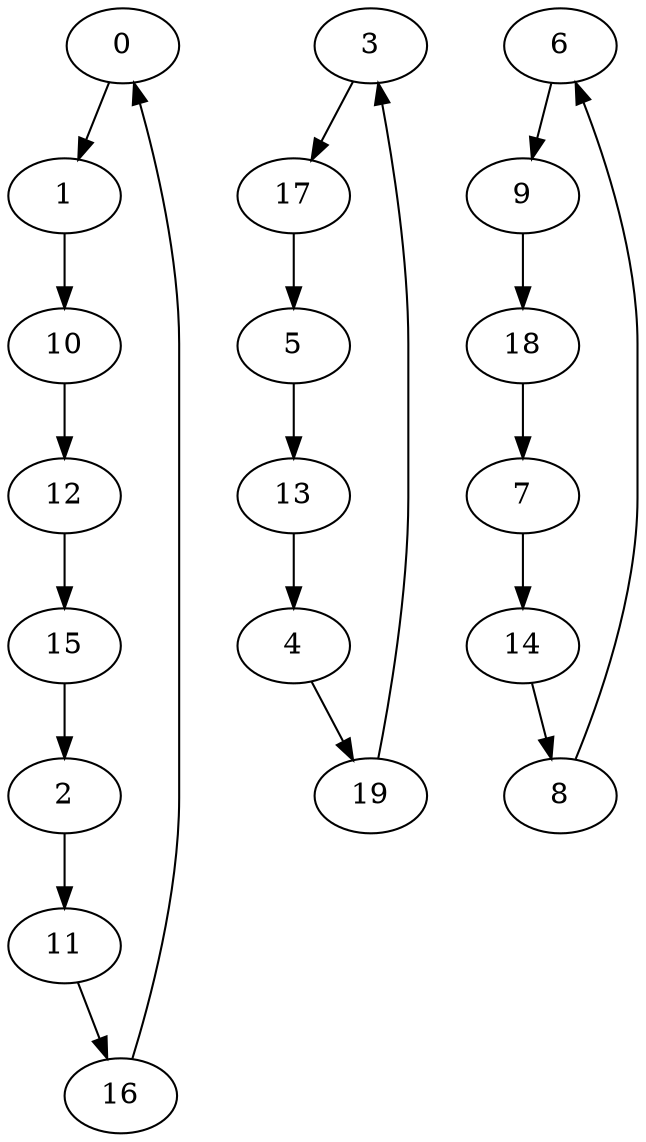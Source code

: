digraph {
     0;
     1;
     2;
     3;
     4;
     5;
     6;
     7;
     8;
     9;
     10;
     11;
     12;
     13;
     14;
     15;
     16;
     17;
     18;
     19;

     6 -> 9;
     0 -> 1;
     19 -> 3;
     11 -> 16;
     8 -> 6;
     13 -> 4;
     5 -> 13;
     4 -> 19;
     3 -> 17;
     2 -> 11;
     12 -> 15;
     17 -> 5;
     18 -> 7;
     10 -> 12;
     9 -> 18;
     7 -> 14;
     1 -> 10;
     14 -> 8;
     15 -> 2;
     16 -> 0;
}

